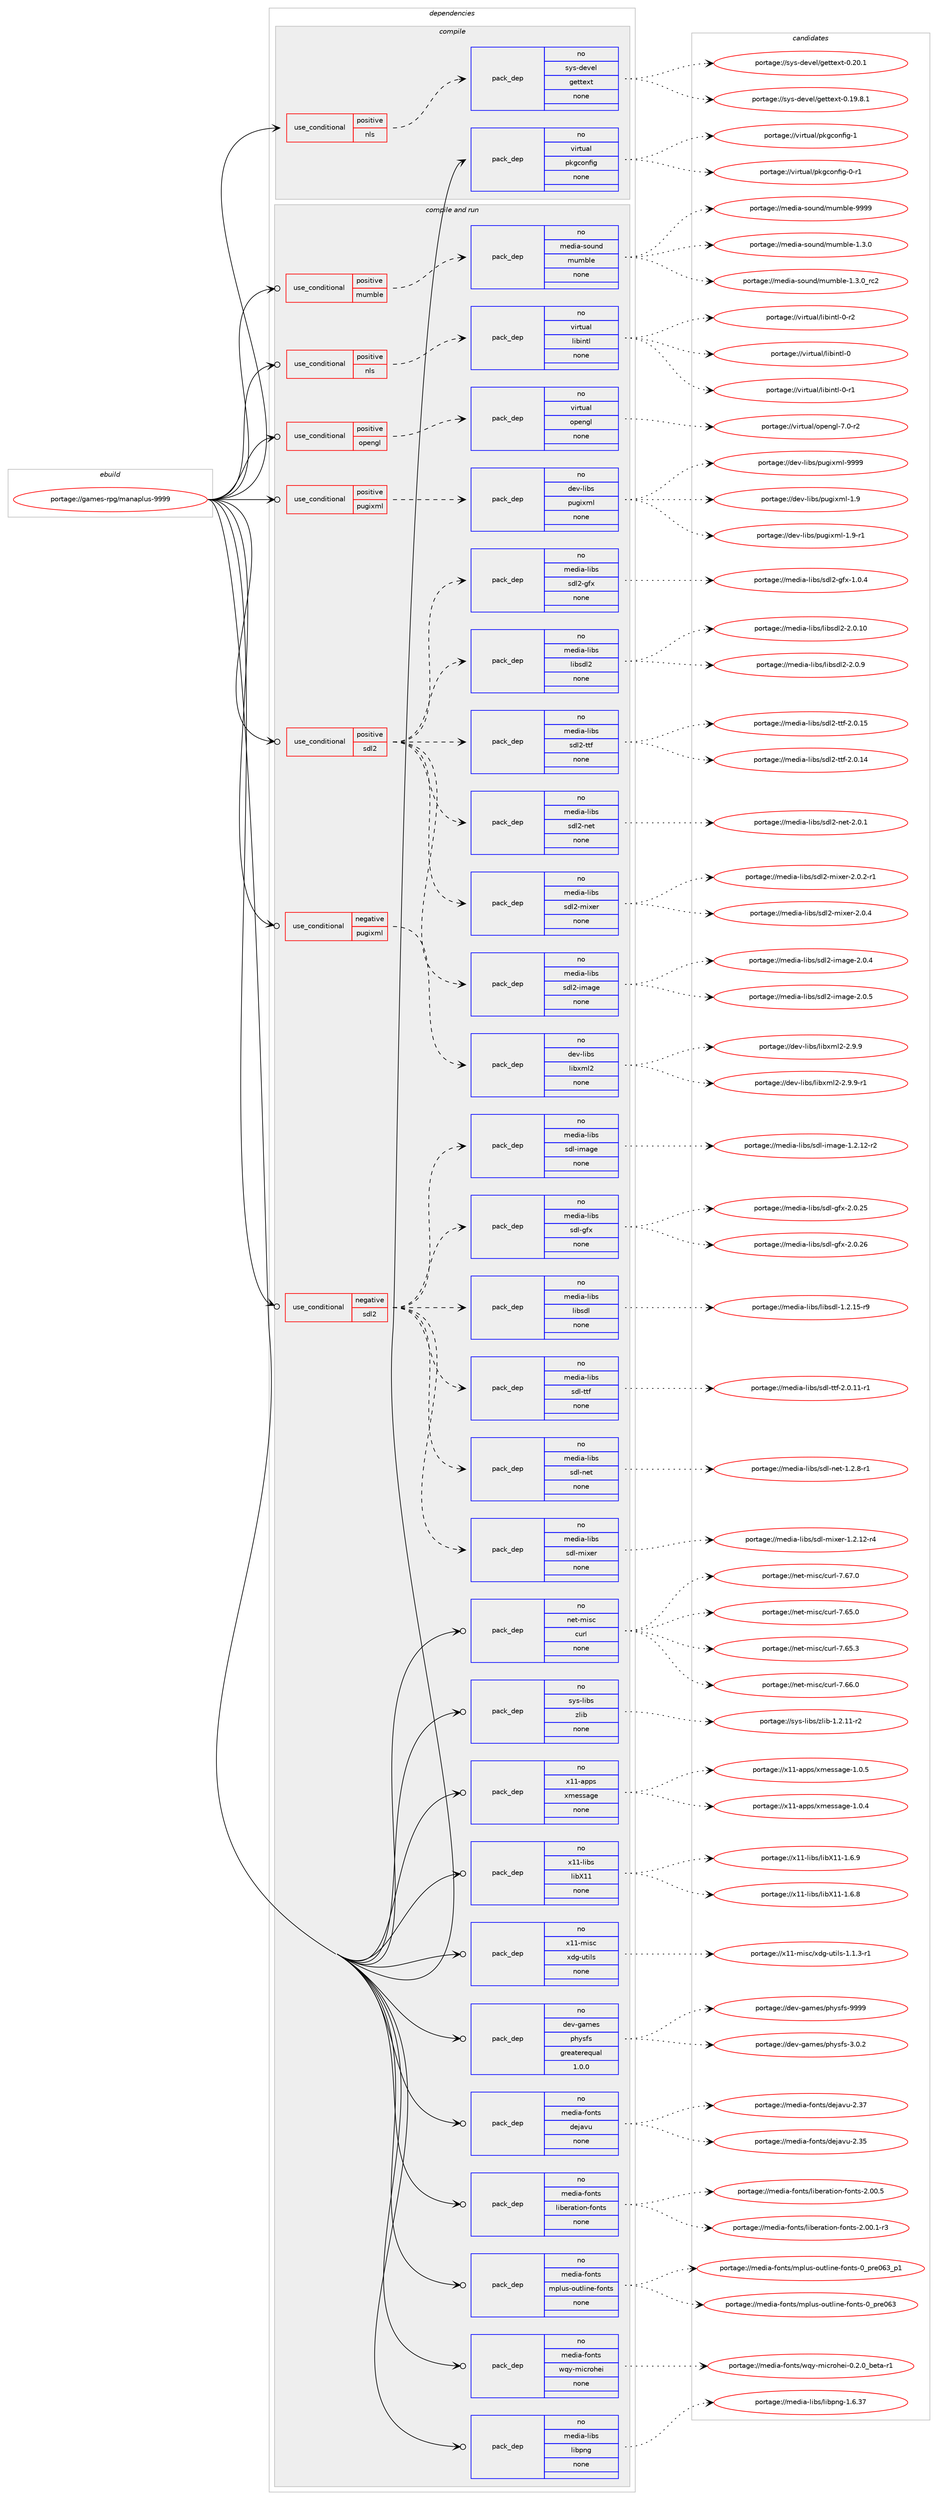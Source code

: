 digraph prolog {

# *************
# Graph options
# *************

newrank=true;
concentrate=true;
compound=true;
graph [rankdir=LR,fontname=Helvetica,fontsize=10,ranksep=1.5];#, ranksep=2.5, nodesep=0.2];
edge  [arrowhead=vee];
node  [fontname=Helvetica,fontsize=10];

# **********
# The ebuild
# **********

subgraph cluster_leftcol {
color=gray;
rank=same;
label=<<i>ebuild</i>>;
id [label="portage://games-rpg/manaplus-9999", color=red, width=4, href="../games-rpg/manaplus-9999.svg"];
}

# ****************
# The dependencies
# ****************

subgraph cluster_midcol {
color=gray;
label=<<i>dependencies</i>>;
subgraph cluster_compile {
fillcolor="#eeeeee";
style=filled;
label=<<i>compile</i>>;
subgraph cond73616 {
dependency275800 [label=<<TABLE BORDER="0" CELLBORDER="1" CELLSPACING="0" CELLPADDING="4"><TR><TD ROWSPAN="3" CELLPADDING="10">use_conditional</TD></TR><TR><TD>positive</TD></TR><TR><TD>nls</TD></TR></TABLE>>, shape=none, color=red];
subgraph pack198161 {
dependency275801 [label=<<TABLE BORDER="0" CELLBORDER="1" CELLSPACING="0" CELLPADDING="4" WIDTH="220"><TR><TD ROWSPAN="6" CELLPADDING="30">pack_dep</TD></TR><TR><TD WIDTH="110">no</TD></TR><TR><TD>sys-devel</TD></TR><TR><TD>gettext</TD></TR><TR><TD>none</TD></TR><TR><TD></TD></TR></TABLE>>, shape=none, color=blue];
}
dependency275800:e -> dependency275801:w [weight=20,style="dashed",arrowhead="vee"];
}
id:e -> dependency275800:w [weight=20,style="solid",arrowhead="vee"];
subgraph pack198162 {
dependency275802 [label=<<TABLE BORDER="0" CELLBORDER="1" CELLSPACING="0" CELLPADDING="4" WIDTH="220"><TR><TD ROWSPAN="6" CELLPADDING="30">pack_dep</TD></TR><TR><TD WIDTH="110">no</TD></TR><TR><TD>virtual</TD></TR><TR><TD>pkgconfig</TD></TR><TR><TD>none</TD></TR><TR><TD></TD></TR></TABLE>>, shape=none, color=blue];
}
id:e -> dependency275802:w [weight=20,style="solid",arrowhead="vee"];
}
subgraph cluster_compileandrun {
fillcolor="#eeeeee";
style=filled;
label=<<i>compile and run</i>>;
subgraph cond73617 {
dependency275803 [label=<<TABLE BORDER="0" CELLBORDER="1" CELLSPACING="0" CELLPADDING="4"><TR><TD ROWSPAN="3" CELLPADDING="10">use_conditional</TD></TR><TR><TD>negative</TD></TR><TR><TD>pugixml</TD></TR></TABLE>>, shape=none, color=red];
subgraph pack198163 {
dependency275804 [label=<<TABLE BORDER="0" CELLBORDER="1" CELLSPACING="0" CELLPADDING="4" WIDTH="220"><TR><TD ROWSPAN="6" CELLPADDING="30">pack_dep</TD></TR><TR><TD WIDTH="110">no</TD></TR><TR><TD>dev-libs</TD></TR><TR><TD>libxml2</TD></TR><TR><TD>none</TD></TR><TR><TD></TD></TR></TABLE>>, shape=none, color=blue];
}
dependency275803:e -> dependency275804:w [weight=20,style="dashed",arrowhead="vee"];
}
id:e -> dependency275803:w [weight=20,style="solid",arrowhead="odotvee"];
subgraph cond73618 {
dependency275805 [label=<<TABLE BORDER="0" CELLBORDER="1" CELLSPACING="0" CELLPADDING="4"><TR><TD ROWSPAN="3" CELLPADDING="10">use_conditional</TD></TR><TR><TD>negative</TD></TR><TR><TD>sdl2</TD></TR></TABLE>>, shape=none, color=red];
subgraph pack198164 {
dependency275806 [label=<<TABLE BORDER="0" CELLBORDER="1" CELLSPACING="0" CELLPADDING="4" WIDTH="220"><TR><TD ROWSPAN="6" CELLPADDING="30">pack_dep</TD></TR><TR><TD WIDTH="110">no</TD></TR><TR><TD>media-libs</TD></TR><TR><TD>libsdl</TD></TR><TR><TD>none</TD></TR><TR><TD></TD></TR></TABLE>>, shape=none, color=blue];
}
dependency275805:e -> dependency275806:w [weight=20,style="dashed",arrowhead="vee"];
subgraph pack198165 {
dependency275807 [label=<<TABLE BORDER="0" CELLBORDER="1" CELLSPACING="0" CELLPADDING="4" WIDTH="220"><TR><TD ROWSPAN="6" CELLPADDING="30">pack_dep</TD></TR><TR><TD WIDTH="110">no</TD></TR><TR><TD>media-libs</TD></TR><TR><TD>sdl-gfx</TD></TR><TR><TD>none</TD></TR><TR><TD></TD></TR></TABLE>>, shape=none, color=blue];
}
dependency275805:e -> dependency275807:w [weight=20,style="dashed",arrowhead="vee"];
subgraph pack198166 {
dependency275808 [label=<<TABLE BORDER="0" CELLBORDER="1" CELLSPACING="0" CELLPADDING="4" WIDTH="220"><TR><TD ROWSPAN="6" CELLPADDING="30">pack_dep</TD></TR><TR><TD WIDTH="110">no</TD></TR><TR><TD>media-libs</TD></TR><TR><TD>sdl-image</TD></TR><TR><TD>none</TD></TR><TR><TD></TD></TR></TABLE>>, shape=none, color=blue];
}
dependency275805:e -> dependency275808:w [weight=20,style="dashed",arrowhead="vee"];
subgraph pack198167 {
dependency275809 [label=<<TABLE BORDER="0" CELLBORDER="1" CELLSPACING="0" CELLPADDING="4" WIDTH="220"><TR><TD ROWSPAN="6" CELLPADDING="30">pack_dep</TD></TR><TR><TD WIDTH="110">no</TD></TR><TR><TD>media-libs</TD></TR><TR><TD>sdl-mixer</TD></TR><TR><TD>none</TD></TR><TR><TD></TD></TR></TABLE>>, shape=none, color=blue];
}
dependency275805:e -> dependency275809:w [weight=20,style="dashed",arrowhead="vee"];
subgraph pack198168 {
dependency275810 [label=<<TABLE BORDER="0" CELLBORDER="1" CELLSPACING="0" CELLPADDING="4" WIDTH="220"><TR><TD ROWSPAN="6" CELLPADDING="30">pack_dep</TD></TR><TR><TD WIDTH="110">no</TD></TR><TR><TD>media-libs</TD></TR><TR><TD>sdl-net</TD></TR><TR><TD>none</TD></TR><TR><TD></TD></TR></TABLE>>, shape=none, color=blue];
}
dependency275805:e -> dependency275810:w [weight=20,style="dashed",arrowhead="vee"];
subgraph pack198169 {
dependency275811 [label=<<TABLE BORDER="0" CELLBORDER="1" CELLSPACING="0" CELLPADDING="4" WIDTH="220"><TR><TD ROWSPAN="6" CELLPADDING="30">pack_dep</TD></TR><TR><TD WIDTH="110">no</TD></TR><TR><TD>media-libs</TD></TR><TR><TD>sdl-ttf</TD></TR><TR><TD>none</TD></TR><TR><TD></TD></TR></TABLE>>, shape=none, color=blue];
}
dependency275805:e -> dependency275811:w [weight=20,style="dashed",arrowhead="vee"];
}
id:e -> dependency275805:w [weight=20,style="solid",arrowhead="odotvee"];
subgraph cond73619 {
dependency275812 [label=<<TABLE BORDER="0" CELLBORDER="1" CELLSPACING="0" CELLPADDING="4"><TR><TD ROWSPAN="3" CELLPADDING="10">use_conditional</TD></TR><TR><TD>positive</TD></TR><TR><TD>mumble</TD></TR></TABLE>>, shape=none, color=red];
subgraph pack198170 {
dependency275813 [label=<<TABLE BORDER="0" CELLBORDER="1" CELLSPACING="0" CELLPADDING="4" WIDTH="220"><TR><TD ROWSPAN="6" CELLPADDING="30">pack_dep</TD></TR><TR><TD WIDTH="110">no</TD></TR><TR><TD>media-sound</TD></TR><TR><TD>mumble</TD></TR><TR><TD>none</TD></TR><TR><TD></TD></TR></TABLE>>, shape=none, color=blue];
}
dependency275812:e -> dependency275813:w [weight=20,style="dashed",arrowhead="vee"];
}
id:e -> dependency275812:w [weight=20,style="solid",arrowhead="odotvee"];
subgraph cond73620 {
dependency275814 [label=<<TABLE BORDER="0" CELLBORDER="1" CELLSPACING="0" CELLPADDING="4"><TR><TD ROWSPAN="3" CELLPADDING="10">use_conditional</TD></TR><TR><TD>positive</TD></TR><TR><TD>nls</TD></TR></TABLE>>, shape=none, color=red];
subgraph pack198171 {
dependency275815 [label=<<TABLE BORDER="0" CELLBORDER="1" CELLSPACING="0" CELLPADDING="4" WIDTH="220"><TR><TD ROWSPAN="6" CELLPADDING="30">pack_dep</TD></TR><TR><TD WIDTH="110">no</TD></TR><TR><TD>virtual</TD></TR><TR><TD>libintl</TD></TR><TR><TD>none</TD></TR><TR><TD></TD></TR></TABLE>>, shape=none, color=blue];
}
dependency275814:e -> dependency275815:w [weight=20,style="dashed",arrowhead="vee"];
}
id:e -> dependency275814:w [weight=20,style="solid",arrowhead="odotvee"];
subgraph cond73621 {
dependency275816 [label=<<TABLE BORDER="0" CELLBORDER="1" CELLSPACING="0" CELLPADDING="4"><TR><TD ROWSPAN="3" CELLPADDING="10">use_conditional</TD></TR><TR><TD>positive</TD></TR><TR><TD>opengl</TD></TR></TABLE>>, shape=none, color=red];
subgraph pack198172 {
dependency275817 [label=<<TABLE BORDER="0" CELLBORDER="1" CELLSPACING="0" CELLPADDING="4" WIDTH="220"><TR><TD ROWSPAN="6" CELLPADDING="30">pack_dep</TD></TR><TR><TD WIDTH="110">no</TD></TR><TR><TD>virtual</TD></TR><TR><TD>opengl</TD></TR><TR><TD>none</TD></TR><TR><TD></TD></TR></TABLE>>, shape=none, color=blue];
}
dependency275816:e -> dependency275817:w [weight=20,style="dashed",arrowhead="vee"];
}
id:e -> dependency275816:w [weight=20,style="solid",arrowhead="odotvee"];
subgraph cond73622 {
dependency275818 [label=<<TABLE BORDER="0" CELLBORDER="1" CELLSPACING="0" CELLPADDING="4"><TR><TD ROWSPAN="3" CELLPADDING="10">use_conditional</TD></TR><TR><TD>positive</TD></TR><TR><TD>pugixml</TD></TR></TABLE>>, shape=none, color=red];
subgraph pack198173 {
dependency275819 [label=<<TABLE BORDER="0" CELLBORDER="1" CELLSPACING="0" CELLPADDING="4" WIDTH="220"><TR><TD ROWSPAN="6" CELLPADDING="30">pack_dep</TD></TR><TR><TD WIDTH="110">no</TD></TR><TR><TD>dev-libs</TD></TR><TR><TD>pugixml</TD></TR><TR><TD>none</TD></TR><TR><TD></TD></TR></TABLE>>, shape=none, color=blue];
}
dependency275818:e -> dependency275819:w [weight=20,style="dashed",arrowhead="vee"];
}
id:e -> dependency275818:w [weight=20,style="solid",arrowhead="odotvee"];
subgraph cond73623 {
dependency275820 [label=<<TABLE BORDER="0" CELLBORDER="1" CELLSPACING="0" CELLPADDING="4"><TR><TD ROWSPAN="3" CELLPADDING="10">use_conditional</TD></TR><TR><TD>positive</TD></TR><TR><TD>sdl2</TD></TR></TABLE>>, shape=none, color=red];
subgraph pack198174 {
dependency275821 [label=<<TABLE BORDER="0" CELLBORDER="1" CELLSPACING="0" CELLPADDING="4" WIDTH="220"><TR><TD ROWSPAN="6" CELLPADDING="30">pack_dep</TD></TR><TR><TD WIDTH="110">no</TD></TR><TR><TD>media-libs</TD></TR><TR><TD>libsdl2</TD></TR><TR><TD>none</TD></TR><TR><TD></TD></TR></TABLE>>, shape=none, color=blue];
}
dependency275820:e -> dependency275821:w [weight=20,style="dashed",arrowhead="vee"];
subgraph pack198175 {
dependency275822 [label=<<TABLE BORDER="0" CELLBORDER="1" CELLSPACING="0" CELLPADDING="4" WIDTH="220"><TR><TD ROWSPAN="6" CELLPADDING="30">pack_dep</TD></TR><TR><TD WIDTH="110">no</TD></TR><TR><TD>media-libs</TD></TR><TR><TD>sdl2-gfx</TD></TR><TR><TD>none</TD></TR><TR><TD></TD></TR></TABLE>>, shape=none, color=blue];
}
dependency275820:e -> dependency275822:w [weight=20,style="dashed",arrowhead="vee"];
subgraph pack198176 {
dependency275823 [label=<<TABLE BORDER="0" CELLBORDER="1" CELLSPACING="0" CELLPADDING="4" WIDTH="220"><TR><TD ROWSPAN="6" CELLPADDING="30">pack_dep</TD></TR><TR><TD WIDTH="110">no</TD></TR><TR><TD>media-libs</TD></TR><TR><TD>sdl2-image</TD></TR><TR><TD>none</TD></TR><TR><TD></TD></TR></TABLE>>, shape=none, color=blue];
}
dependency275820:e -> dependency275823:w [weight=20,style="dashed",arrowhead="vee"];
subgraph pack198177 {
dependency275824 [label=<<TABLE BORDER="0" CELLBORDER="1" CELLSPACING="0" CELLPADDING="4" WIDTH="220"><TR><TD ROWSPAN="6" CELLPADDING="30">pack_dep</TD></TR><TR><TD WIDTH="110">no</TD></TR><TR><TD>media-libs</TD></TR><TR><TD>sdl2-mixer</TD></TR><TR><TD>none</TD></TR><TR><TD></TD></TR></TABLE>>, shape=none, color=blue];
}
dependency275820:e -> dependency275824:w [weight=20,style="dashed",arrowhead="vee"];
subgraph pack198178 {
dependency275825 [label=<<TABLE BORDER="0" CELLBORDER="1" CELLSPACING="0" CELLPADDING="4" WIDTH="220"><TR><TD ROWSPAN="6" CELLPADDING="30">pack_dep</TD></TR><TR><TD WIDTH="110">no</TD></TR><TR><TD>media-libs</TD></TR><TR><TD>sdl2-net</TD></TR><TR><TD>none</TD></TR><TR><TD></TD></TR></TABLE>>, shape=none, color=blue];
}
dependency275820:e -> dependency275825:w [weight=20,style="dashed",arrowhead="vee"];
subgraph pack198179 {
dependency275826 [label=<<TABLE BORDER="0" CELLBORDER="1" CELLSPACING="0" CELLPADDING="4" WIDTH="220"><TR><TD ROWSPAN="6" CELLPADDING="30">pack_dep</TD></TR><TR><TD WIDTH="110">no</TD></TR><TR><TD>media-libs</TD></TR><TR><TD>sdl2-ttf</TD></TR><TR><TD>none</TD></TR><TR><TD></TD></TR></TABLE>>, shape=none, color=blue];
}
dependency275820:e -> dependency275826:w [weight=20,style="dashed",arrowhead="vee"];
}
id:e -> dependency275820:w [weight=20,style="solid",arrowhead="odotvee"];
subgraph pack198180 {
dependency275827 [label=<<TABLE BORDER="0" CELLBORDER="1" CELLSPACING="0" CELLPADDING="4" WIDTH="220"><TR><TD ROWSPAN="6" CELLPADDING="30">pack_dep</TD></TR><TR><TD WIDTH="110">no</TD></TR><TR><TD>dev-games</TD></TR><TR><TD>physfs</TD></TR><TR><TD>greaterequal</TD></TR><TR><TD>1.0.0</TD></TR></TABLE>>, shape=none, color=blue];
}
id:e -> dependency275827:w [weight=20,style="solid",arrowhead="odotvee"];
subgraph pack198181 {
dependency275828 [label=<<TABLE BORDER="0" CELLBORDER="1" CELLSPACING="0" CELLPADDING="4" WIDTH="220"><TR><TD ROWSPAN="6" CELLPADDING="30">pack_dep</TD></TR><TR><TD WIDTH="110">no</TD></TR><TR><TD>media-fonts</TD></TR><TR><TD>dejavu</TD></TR><TR><TD>none</TD></TR><TR><TD></TD></TR></TABLE>>, shape=none, color=blue];
}
id:e -> dependency275828:w [weight=20,style="solid",arrowhead="odotvee"];
subgraph pack198182 {
dependency275829 [label=<<TABLE BORDER="0" CELLBORDER="1" CELLSPACING="0" CELLPADDING="4" WIDTH="220"><TR><TD ROWSPAN="6" CELLPADDING="30">pack_dep</TD></TR><TR><TD WIDTH="110">no</TD></TR><TR><TD>media-fonts</TD></TR><TR><TD>liberation-fonts</TD></TR><TR><TD>none</TD></TR><TR><TD></TD></TR></TABLE>>, shape=none, color=blue];
}
id:e -> dependency275829:w [weight=20,style="solid",arrowhead="odotvee"];
subgraph pack198183 {
dependency275830 [label=<<TABLE BORDER="0" CELLBORDER="1" CELLSPACING="0" CELLPADDING="4" WIDTH="220"><TR><TD ROWSPAN="6" CELLPADDING="30">pack_dep</TD></TR><TR><TD WIDTH="110">no</TD></TR><TR><TD>media-fonts</TD></TR><TR><TD>mplus-outline-fonts</TD></TR><TR><TD>none</TD></TR><TR><TD></TD></TR></TABLE>>, shape=none, color=blue];
}
id:e -> dependency275830:w [weight=20,style="solid",arrowhead="odotvee"];
subgraph pack198184 {
dependency275831 [label=<<TABLE BORDER="0" CELLBORDER="1" CELLSPACING="0" CELLPADDING="4" WIDTH="220"><TR><TD ROWSPAN="6" CELLPADDING="30">pack_dep</TD></TR><TR><TD WIDTH="110">no</TD></TR><TR><TD>media-fonts</TD></TR><TR><TD>wqy-microhei</TD></TR><TR><TD>none</TD></TR><TR><TD></TD></TR></TABLE>>, shape=none, color=blue];
}
id:e -> dependency275831:w [weight=20,style="solid",arrowhead="odotvee"];
subgraph pack198185 {
dependency275832 [label=<<TABLE BORDER="0" CELLBORDER="1" CELLSPACING="0" CELLPADDING="4" WIDTH="220"><TR><TD ROWSPAN="6" CELLPADDING="30">pack_dep</TD></TR><TR><TD WIDTH="110">no</TD></TR><TR><TD>media-libs</TD></TR><TR><TD>libpng</TD></TR><TR><TD>none</TD></TR><TR><TD></TD></TR></TABLE>>, shape=none, color=blue];
}
id:e -> dependency275832:w [weight=20,style="solid",arrowhead="odotvee"];
subgraph pack198186 {
dependency275833 [label=<<TABLE BORDER="0" CELLBORDER="1" CELLSPACING="0" CELLPADDING="4" WIDTH="220"><TR><TD ROWSPAN="6" CELLPADDING="30">pack_dep</TD></TR><TR><TD WIDTH="110">no</TD></TR><TR><TD>net-misc</TD></TR><TR><TD>curl</TD></TR><TR><TD>none</TD></TR><TR><TD></TD></TR></TABLE>>, shape=none, color=blue];
}
id:e -> dependency275833:w [weight=20,style="solid",arrowhead="odotvee"];
subgraph pack198187 {
dependency275834 [label=<<TABLE BORDER="0" CELLBORDER="1" CELLSPACING="0" CELLPADDING="4" WIDTH="220"><TR><TD ROWSPAN="6" CELLPADDING="30">pack_dep</TD></TR><TR><TD WIDTH="110">no</TD></TR><TR><TD>sys-libs</TD></TR><TR><TD>zlib</TD></TR><TR><TD>none</TD></TR><TR><TD></TD></TR></TABLE>>, shape=none, color=blue];
}
id:e -> dependency275834:w [weight=20,style="solid",arrowhead="odotvee"];
subgraph pack198188 {
dependency275835 [label=<<TABLE BORDER="0" CELLBORDER="1" CELLSPACING="0" CELLPADDING="4" WIDTH="220"><TR><TD ROWSPAN="6" CELLPADDING="30">pack_dep</TD></TR><TR><TD WIDTH="110">no</TD></TR><TR><TD>x11-apps</TD></TR><TR><TD>xmessage</TD></TR><TR><TD>none</TD></TR><TR><TD></TD></TR></TABLE>>, shape=none, color=blue];
}
id:e -> dependency275835:w [weight=20,style="solid",arrowhead="odotvee"];
subgraph pack198189 {
dependency275836 [label=<<TABLE BORDER="0" CELLBORDER="1" CELLSPACING="0" CELLPADDING="4" WIDTH="220"><TR><TD ROWSPAN="6" CELLPADDING="30">pack_dep</TD></TR><TR><TD WIDTH="110">no</TD></TR><TR><TD>x11-libs</TD></TR><TR><TD>libX11</TD></TR><TR><TD>none</TD></TR><TR><TD></TD></TR></TABLE>>, shape=none, color=blue];
}
id:e -> dependency275836:w [weight=20,style="solid",arrowhead="odotvee"];
subgraph pack198190 {
dependency275837 [label=<<TABLE BORDER="0" CELLBORDER="1" CELLSPACING="0" CELLPADDING="4" WIDTH="220"><TR><TD ROWSPAN="6" CELLPADDING="30">pack_dep</TD></TR><TR><TD WIDTH="110">no</TD></TR><TR><TD>x11-misc</TD></TR><TR><TD>xdg-utils</TD></TR><TR><TD>none</TD></TR><TR><TD></TD></TR></TABLE>>, shape=none, color=blue];
}
id:e -> dependency275837:w [weight=20,style="solid",arrowhead="odotvee"];
}
subgraph cluster_run {
fillcolor="#eeeeee";
style=filled;
label=<<i>run</i>>;
}
}

# **************
# The candidates
# **************

subgraph cluster_choices {
rank=same;
color=gray;
label=<<i>candidates</i>>;

subgraph choice198161 {
color=black;
nodesep=1;
choiceportage1151211154510010111810110847103101116116101120116454846495746564649 [label="portage://sys-devel/gettext-0.19.8.1", color=red, width=4,href="../sys-devel/gettext-0.19.8.1.svg"];
choiceportage115121115451001011181011084710310111611610112011645484650484649 [label="portage://sys-devel/gettext-0.20.1", color=red, width=4,href="../sys-devel/gettext-0.20.1.svg"];
dependency275801:e -> choiceportage1151211154510010111810110847103101116116101120116454846495746564649:w [style=dotted,weight="100"];
dependency275801:e -> choiceportage115121115451001011181011084710310111611610112011645484650484649:w [style=dotted,weight="100"];
}
subgraph choice198162 {
color=black;
nodesep=1;
choiceportage11810511411611797108471121071039911111010210510345484511449 [label="portage://virtual/pkgconfig-0-r1", color=red, width=4,href="../virtual/pkgconfig-0-r1.svg"];
choiceportage1181051141161179710847112107103991111101021051034549 [label="portage://virtual/pkgconfig-1", color=red, width=4,href="../virtual/pkgconfig-1.svg"];
dependency275802:e -> choiceportage11810511411611797108471121071039911111010210510345484511449:w [style=dotted,weight="100"];
dependency275802:e -> choiceportage1181051141161179710847112107103991111101021051034549:w [style=dotted,weight="100"];
}
subgraph choice198163 {
color=black;
nodesep=1;
choiceportage1001011184510810598115471081059812010910850455046574657 [label="portage://dev-libs/libxml2-2.9.9", color=red, width=4,href="../dev-libs/libxml2-2.9.9.svg"];
choiceportage10010111845108105981154710810598120109108504550465746574511449 [label="portage://dev-libs/libxml2-2.9.9-r1", color=red, width=4,href="../dev-libs/libxml2-2.9.9-r1.svg"];
dependency275804:e -> choiceportage1001011184510810598115471081059812010910850455046574657:w [style=dotted,weight="100"];
dependency275804:e -> choiceportage10010111845108105981154710810598120109108504550465746574511449:w [style=dotted,weight="100"];
}
subgraph choice198164 {
color=black;
nodesep=1;
choiceportage1091011001059745108105981154710810598115100108454946504649534511457 [label="portage://media-libs/libsdl-1.2.15-r9", color=red, width=4,href="../media-libs/libsdl-1.2.15-r9.svg"];
dependency275806:e -> choiceportage1091011001059745108105981154710810598115100108454946504649534511457:w [style=dotted,weight="100"];
}
subgraph choice198165 {
color=black;
nodesep=1;
choiceportage109101100105974510810598115471151001084510310212045504648465053 [label="portage://media-libs/sdl-gfx-2.0.25", color=red, width=4,href="../media-libs/sdl-gfx-2.0.25.svg"];
choiceportage109101100105974510810598115471151001084510310212045504648465054 [label="portage://media-libs/sdl-gfx-2.0.26", color=red, width=4,href="../media-libs/sdl-gfx-2.0.26.svg"];
dependency275807:e -> choiceportage109101100105974510810598115471151001084510310212045504648465053:w [style=dotted,weight="100"];
dependency275807:e -> choiceportage109101100105974510810598115471151001084510310212045504648465054:w [style=dotted,weight="100"];
}
subgraph choice198166 {
color=black;
nodesep=1;
choiceportage109101100105974510810598115471151001084510510997103101454946504649504511450 [label="portage://media-libs/sdl-image-1.2.12-r2", color=red, width=4,href="../media-libs/sdl-image-1.2.12-r2.svg"];
dependency275808:e -> choiceportage109101100105974510810598115471151001084510510997103101454946504649504511450:w [style=dotted,weight="100"];
}
subgraph choice198167 {
color=black;
nodesep=1;
choiceportage1091011001059745108105981154711510010845109105120101114454946504649504511452 [label="portage://media-libs/sdl-mixer-1.2.12-r4", color=red, width=4,href="../media-libs/sdl-mixer-1.2.12-r4.svg"];
dependency275809:e -> choiceportage1091011001059745108105981154711510010845109105120101114454946504649504511452:w [style=dotted,weight="100"];
}
subgraph choice198168 {
color=black;
nodesep=1;
choiceportage10910110010597451081059811547115100108451101011164549465046564511449 [label="portage://media-libs/sdl-net-1.2.8-r1", color=red, width=4,href="../media-libs/sdl-net-1.2.8-r1.svg"];
dependency275810:e -> choiceportage10910110010597451081059811547115100108451101011164549465046564511449:w [style=dotted,weight="100"];
}
subgraph choice198169 {
color=black;
nodesep=1;
choiceportage1091011001059745108105981154711510010845116116102455046484649494511449 [label="portage://media-libs/sdl-ttf-2.0.11-r1", color=red, width=4,href="../media-libs/sdl-ttf-2.0.11-r1.svg"];
dependency275811:e -> choiceportage1091011001059745108105981154711510010845116116102455046484649494511449:w [style=dotted,weight="100"];
}
subgraph choice198170 {
color=black;
nodesep=1;
choiceportage10910110010597451151111171101004710911710998108101454946514648 [label="portage://media-sound/mumble-1.3.0", color=red, width=4,href="../media-sound/mumble-1.3.0.svg"];
choiceportage10910110010597451151111171101004710911710998108101454946514648951149950 [label="portage://media-sound/mumble-1.3.0_rc2", color=red, width=4,href="../media-sound/mumble-1.3.0_rc2.svg"];
choiceportage109101100105974511511111711010047109117109981081014557575757 [label="portage://media-sound/mumble-9999", color=red, width=4,href="../media-sound/mumble-9999.svg"];
dependency275813:e -> choiceportage10910110010597451151111171101004710911710998108101454946514648:w [style=dotted,weight="100"];
dependency275813:e -> choiceportage10910110010597451151111171101004710911710998108101454946514648951149950:w [style=dotted,weight="100"];
dependency275813:e -> choiceportage109101100105974511511111711010047109117109981081014557575757:w [style=dotted,weight="100"];
}
subgraph choice198171 {
color=black;
nodesep=1;
choiceportage1181051141161179710847108105981051101161084548 [label="portage://virtual/libintl-0", color=red, width=4,href="../virtual/libintl-0.svg"];
choiceportage11810511411611797108471081059810511011610845484511449 [label="portage://virtual/libintl-0-r1", color=red, width=4,href="../virtual/libintl-0-r1.svg"];
choiceportage11810511411611797108471081059810511011610845484511450 [label="portage://virtual/libintl-0-r2", color=red, width=4,href="../virtual/libintl-0-r2.svg"];
dependency275815:e -> choiceportage1181051141161179710847108105981051101161084548:w [style=dotted,weight="100"];
dependency275815:e -> choiceportage11810511411611797108471081059810511011610845484511449:w [style=dotted,weight="100"];
dependency275815:e -> choiceportage11810511411611797108471081059810511011610845484511450:w [style=dotted,weight="100"];
}
subgraph choice198172 {
color=black;
nodesep=1;
choiceportage1181051141161179710847111112101110103108455546484511450 [label="portage://virtual/opengl-7.0-r2", color=red, width=4,href="../virtual/opengl-7.0-r2.svg"];
dependency275817:e -> choiceportage1181051141161179710847111112101110103108455546484511450:w [style=dotted,weight="100"];
}
subgraph choice198173 {
color=black;
nodesep=1;
choiceportage10010111845108105981154711211710310512010910845494657 [label="portage://dev-libs/pugixml-1.9", color=red, width=4,href="../dev-libs/pugixml-1.9.svg"];
choiceportage100101118451081059811547112117103105120109108454946574511449 [label="portage://dev-libs/pugixml-1.9-r1", color=red, width=4,href="../dev-libs/pugixml-1.9-r1.svg"];
choiceportage1001011184510810598115471121171031051201091084557575757 [label="portage://dev-libs/pugixml-9999", color=red, width=4,href="../dev-libs/pugixml-9999.svg"];
dependency275819:e -> choiceportage10010111845108105981154711211710310512010910845494657:w [style=dotted,weight="100"];
dependency275819:e -> choiceportage100101118451081059811547112117103105120109108454946574511449:w [style=dotted,weight="100"];
dependency275819:e -> choiceportage1001011184510810598115471121171031051201091084557575757:w [style=dotted,weight="100"];
}
subgraph choice198174 {
color=black;
nodesep=1;
choiceportage10910110010597451081059811547108105981151001085045504648464948 [label="portage://media-libs/libsdl2-2.0.10", color=red, width=4,href="../media-libs/libsdl2-2.0.10.svg"];
choiceportage109101100105974510810598115471081059811510010850455046484657 [label="portage://media-libs/libsdl2-2.0.9", color=red, width=4,href="../media-libs/libsdl2-2.0.9.svg"];
dependency275821:e -> choiceportage10910110010597451081059811547108105981151001085045504648464948:w [style=dotted,weight="100"];
dependency275821:e -> choiceportage109101100105974510810598115471081059811510010850455046484657:w [style=dotted,weight="100"];
}
subgraph choice198175 {
color=black;
nodesep=1;
choiceportage109101100105974510810598115471151001085045103102120454946484652 [label="portage://media-libs/sdl2-gfx-1.0.4", color=red, width=4,href="../media-libs/sdl2-gfx-1.0.4.svg"];
dependency275822:e -> choiceportage109101100105974510810598115471151001085045103102120454946484652:w [style=dotted,weight="100"];
}
subgraph choice198176 {
color=black;
nodesep=1;
choiceportage10910110010597451081059811547115100108504510510997103101455046484652 [label="portage://media-libs/sdl2-image-2.0.4", color=red, width=4,href="../media-libs/sdl2-image-2.0.4.svg"];
choiceportage10910110010597451081059811547115100108504510510997103101455046484653 [label="portage://media-libs/sdl2-image-2.0.5", color=red, width=4,href="../media-libs/sdl2-image-2.0.5.svg"];
dependency275823:e -> choiceportage10910110010597451081059811547115100108504510510997103101455046484652:w [style=dotted,weight="100"];
dependency275823:e -> choiceportage10910110010597451081059811547115100108504510510997103101455046484653:w [style=dotted,weight="100"];
}
subgraph choice198177 {
color=black;
nodesep=1;
choiceportage1091011001059745108105981154711510010850451091051201011144550464846504511449 [label="portage://media-libs/sdl2-mixer-2.0.2-r1", color=red, width=4,href="../media-libs/sdl2-mixer-2.0.2-r1.svg"];
choiceportage109101100105974510810598115471151001085045109105120101114455046484652 [label="portage://media-libs/sdl2-mixer-2.0.4", color=red, width=4,href="../media-libs/sdl2-mixer-2.0.4.svg"];
dependency275824:e -> choiceportage1091011001059745108105981154711510010850451091051201011144550464846504511449:w [style=dotted,weight="100"];
dependency275824:e -> choiceportage109101100105974510810598115471151001085045109105120101114455046484652:w [style=dotted,weight="100"];
}
subgraph choice198178 {
color=black;
nodesep=1;
choiceportage109101100105974510810598115471151001085045110101116455046484649 [label="portage://media-libs/sdl2-net-2.0.1", color=red, width=4,href="../media-libs/sdl2-net-2.0.1.svg"];
dependency275825:e -> choiceportage109101100105974510810598115471151001085045110101116455046484649:w [style=dotted,weight="100"];
}
subgraph choice198179 {
color=black;
nodesep=1;
choiceportage10910110010597451081059811547115100108504511611610245504648464952 [label="portage://media-libs/sdl2-ttf-2.0.14", color=red, width=4,href="../media-libs/sdl2-ttf-2.0.14.svg"];
choiceportage10910110010597451081059811547115100108504511611610245504648464953 [label="portage://media-libs/sdl2-ttf-2.0.15", color=red, width=4,href="../media-libs/sdl2-ttf-2.0.15.svg"];
dependency275826:e -> choiceportage10910110010597451081059811547115100108504511611610245504648464952:w [style=dotted,weight="100"];
dependency275826:e -> choiceportage10910110010597451081059811547115100108504511611610245504648464953:w [style=dotted,weight="100"];
}
subgraph choice198180 {
color=black;
nodesep=1;
choiceportage100101118451039710910111547112104121115102115455146484650 [label="portage://dev-games/physfs-3.0.2", color=red, width=4,href="../dev-games/physfs-3.0.2.svg"];
choiceportage1001011184510397109101115471121041211151021154557575757 [label="portage://dev-games/physfs-9999", color=red, width=4,href="../dev-games/physfs-9999.svg"];
dependency275827:e -> choiceportage100101118451039710910111547112104121115102115455146484650:w [style=dotted,weight="100"];
dependency275827:e -> choiceportage1001011184510397109101115471121041211151021154557575757:w [style=dotted,weight="100"];
}
subgraph choice198181 {
color=black;
nodesep=1;
choiceportage109101100105974510211111011611547100101106971181174550465153 [label="portage://media-fonts/dejavu-2.35", color=red, width=4,href="../media-fonts/dejavu-2.35.svg"];
choiceportage109101100105974510211111011611547100101106971181174550465155 [label="portage://media-fonts/dejavu-2.37", color=red, width=4,href="../media-fonts/dejavu-2.37.svg"];
dependency275828:e -> choiceportage109101100105974510211111011611547100101106971181174550465153:w [style=dotted,weight="100"];
dependency275828:e -> choiceportage109101100105974510211111011611547100101106971181174550465155:w [style=dotted,weight="100"];
}
subgraph choice198182 {
color=black;
nodesep=1;
choiceportage109101100105974510211111011611547108105981011149711610511111045102111110116115455046484846494511451 [label="portage://media-fonts/liberation-fonts-2.00.1-r3", color=red, width=4,href="../media-fonts/liberation-fonts-2.00.1-r3.svg"];
choiceportage10910110010597451021111101161154710810598101114971161051111104510211111011611545504648484653 [label="portage://media-fonts/liberation-fonts-2.00.5", color=red, width=4,href="../media-fonts/liberation-fonts-2.00.5.svg"];
dependency275829:e -> choiceportage109101100105974510211111011611547108105981011149711610511111045102111110116115455046484846494511451:w [style=dotted,weight="100"];
dependency275829:e -> choiceportage10910110010597451021111101161154710810598101114971161051111104510211111011611545504648484653:w [style=dotted,weight="100"];
}
subgraph choice198183 {
color=black;
nodesep=1;
choiceportage1091011001059745102111110116115471091121081171154511111711610810511010145102111110116115454895112114101485451 [label="portage://media-fonts/mplus-outline-fonts-0_pre063", color=red, width=4,href="../media-fonts/mplus-outline-fonts-0_pre063.svg"];
choiceportage10910110010597451021111101161154710911210811711545111117116108105110101451021111101161154548951121141014854519511249 [label="portage://media-fonts/mplus-outline-fonts-0_pre063_p1", color=red, width=4,href="../media-fonts/mplus-outline-fonts-0_pre063_p1.svg"];
dependency275830:e -> choiceportage1091011001059745102111110116115471091121081171154511111711610810511010145102111110116115454895112114101485451:w [style=dotted,weight="100"];
dependency275830:e -> choiceportage10910110010597451021111101161154710911210811711545111117116108105110101451021111101161154548951121141014854519511249:w [style=dotted,weight="100"];
}
subgraph choice198184 {
color=black;
nodesep=1;
choiceportage10910110010597451021111101161154711911312145109105991141111041011054548465046489598101116974511449 [label="portage://media-fonts/wqy-microhei-0.2.0_beta-r1", color=red, width=4,href="../media-fonts/wqy-microhei-0.2.0_beta-r1.svg"];
dependency275831:e -> choiceportage10910110010597451021111101161154711911312145109105991141111041011054548465046489598101116974511449:w [style=dotted,weight="100"];
}
subgraph choice198185 {
color=black;
nodesep=1;
choiceportage109101100105974510810598115471081059811211010345494654465155 [label="portage://media-libs/libpng-1.6.37", color=red, width=4,href="../media-libs/libpng-1.6.37.svg"];
dependency275832:e -> choiceportage109101100105974510810598115471081059811211010345494654465155:w [style=dotted,weight="100"];
}
subgraph choice198186 {
color=black;
nodesep=1;
choiceportage1101011164510910511599479911711410845554654534648 [label="portage://net-misc/curl-7.65.0", color=red, width=4,href="../net-misc/curl-7.65.0.svg"];
choiceportage1101011164510910511599479911711410845554654534651 [label="portage://net-misc/curl-7.65.3", color=red, width=4,href="../net-misc/curl-7.65.3.svg"];
choiceportage1101011164510910511599479911711410845554654544648 [label="portage://net-misc/curl-7.66.0", color=red, width=4,href="../net-misc/curl-7.66.0.svg"];
choiceportage1101011164510910511599479911711410845554654554648 [label="portage://net-misc/curl-7.67.0", color=red, width=4,href="../net-misc/curl-7.67.0.svg"];
dependency275833:e -> choiceportage1101011164510910511599479911711410845554654534648:w [style=dotted,weight="100"];
dependency275833:e -> choiceportage1101011164510910511599479911711410845554654534651:w [style=dotted,weight="100"];
dependency275833:e -> choiceportage1101011164510910511599479911711410845554654544648:w [style=dotted,weight="100"];
dependency275833:e -> choiceportage1101011164510910511599479911711410845554654554648:w [style=dotted,weight="100"];
}
subgraph choice198187 {
color=black;
nodesep=1;
choiceportage11512111545108105981154712210810598454946504649494511450 [label="portage://sys-libs/zlib-1.2.11-r2", color=red, width=4,href="../sys-libs/zlib-1.2.11-r2.svg"];
dependency275834:e -> choiceportage11512111545108105981154712210810598454946504649494511450:w [style=dotted,weight="100"];
}
subgraph choice198188 {
color=black;
nodesep=1;
choiceportage120494945971121121154712010910111511597103101454946484652 [label="portage://x11-apps/xmessage-1.0.4", color=red, width=4,href="../x11-apps/xmessage-1.0.4.svg"];
choiceportage120494945971121121154712010910111511597103101454946484653 [label="portage://x11-apps/xmessage-1.0.5", color=red, width=4,href="../x11-apps/xmessage-1.0.5.svg"];
dependency275835:e -> choiceportage120494945971121121154712010910111511597103101454946484652:w [style=dotted,weight="100"];
dependency275835:e -> choiceportage120494945971121121154712010910111511597103101454946484653:w [style=dotted,weight="100"];
}
subgraph choice198189 {
color=black;
nodesep=1;
choiceportage120494945108105981154710810598884949454946544656 [label="portage://x11-libs/libX11-1.6.8", color=red, width=4,href="../x11-libs/libX11-1.6.8.svg"];
choiceportage120494945108105981154710810598884949454946544657 [label="portage://x11-libs/libX11-1.6.9", color=red, width=4,href="../x11-libs/libX11-1.6.9.svg"];
dependency275836:e -> choiceportage120494945108105981154710810598884949454946544656:w [style=dotted,weight="100"];
dependency275836:e -> choiceportage120494945108105981154710810598884949454946544657:w [style=dotted,weight="100"];
}
subgraph choice198190 {
color=black;
nodesep=1;
choiceportage1204949451091051159947120100103451171161051081154549464946514511449 [label="portage://x11-misc/xdg-utils-1.1.3-r1", color=red, width=4,href="../x11-misc/xdg-utils-1.1.3-r1.svg"];
dependency275837:e -> choiceportage1204949451091051159947120100103451171161051081154549464946514511449:w [style=dotted,weight="100"];
}
}

}
